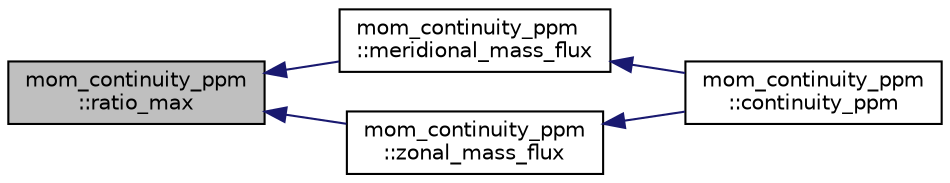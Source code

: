 digraph "mom_continuity_ppm::ratio_max"
{
 // INTERACTIVE_SVG=YES
  edge [fontname="Helvetica",fontsize="10",labelfontname="Helvetica",labelfontsize="10"];
  node [fontname="Helvetica",fontsize="10",shape=record];
  rankdir="LR";
  Node80 [label="mom_continuity_ppm\l::ratio_max",height=0.2,width=0.4,color="black", fillcolor="grey75", style="filled", fontcolor="black"];
  Node80 -> Node81 [dir="back",color="midnightblue",fontsize="10",style="solid",fontname="Helvetica"];
  Node81 [label="mom_continuity_ppm\l::meridional_mass_flux",height=0.2,width=0.4,color="black", fillcolor="white", style="filled",URL="$namespacemom__continuity__ppm.html#ae326b8319da257f423f73a32a984b641",tooltip="Calculates the mass or volume fluxes through the meridional faces, and other related quantities..."];
  Node81 -> Node82 [dir="back",color="midnightblue",fontsize="10",style="solid",fontname="Helvetica"];
  Node82 [label="mom_continuity_ppm\l::continuity_ppm",height=0.2,width=0.4,color="black", fillcolor="white", style="filled",URL="$namespacemom__continuity__ppm.html#a59586aae1668f03f3a78d58f5712cc0f",tooltip="Time steps the layer thicknesses, using a monotonically limit, directionally split PPM scheme..."];
  Node80 -> Node83 [dir="back",color="midnightblue",fontsize="10",style="solid",fontname="Helvetica"];
  Node83 [label="mom_continuity_ppm\l::zonal_mass_flux",height=0.2,width=0.4,color="black", fillcolor="white", style="filled",URL="$namespacemom__continuity__ppm.html#aaee3d916bed27d4884d9473218c20fc9",tooltip="Calculates the mass or volume fluxes through the zonal faces, and other related quantities. "];
  Node83 -> Node82 [dir="back",color="midnightblue",fontsize="10",style="solid",fontname="Helvetica"];
}
